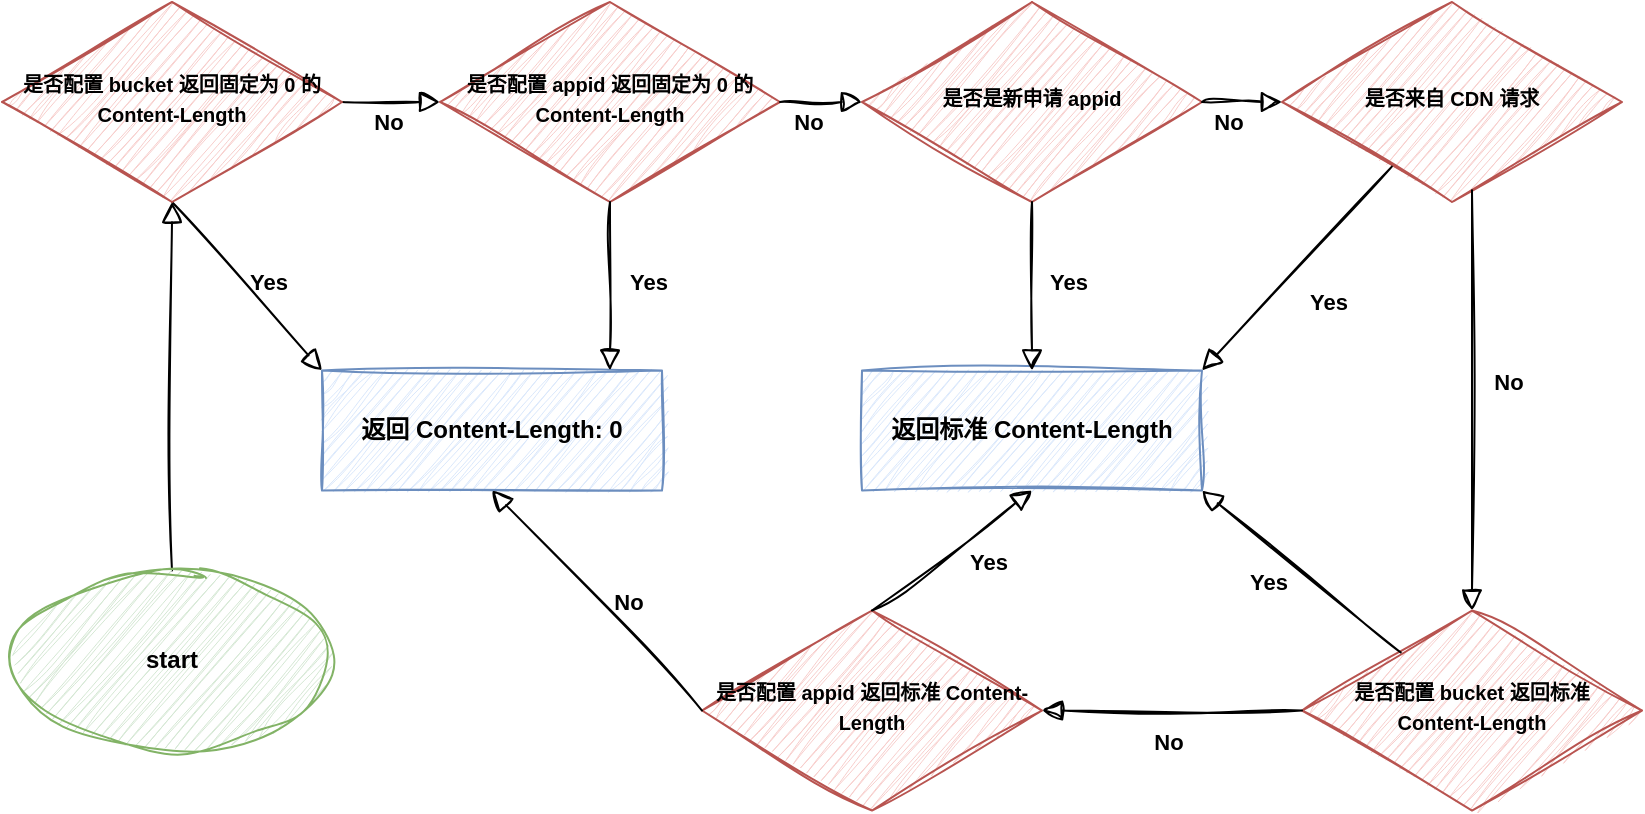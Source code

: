 <mxfile version="23.1.6" type="github">
  <diagram id="C5RBs43oDa-KdzZeNtuy" name="Page-1">
    <mxGraphModel dx="1647" dy="893" grid="1" gridSize="10" guides="1" tooltips="1" connect="1" arrows="1" fold="1" page="1" pageScale="1" pageWidth="827" pageHeight="1169" background="#FFFFFF" math="0" shadow="0">
      <root>
        <mxCell id="WIyWlLk6GJQsqaUBKTNV-0" />
        <mxCell id="WIyWlLk6GJQsqaUBKTNV-1" parent="WIyWlLk6GJQsqaUBKTNV-0" />
        <mxCell id="WIyWlLk6GJQsqaUBKTNV-2" value="" style="rounded=0;html=1;jettySize=auto;orthogonalLoop=1;fontSize=11;endArrow=block;endFill=0;endSize=8;strokeWidth=1;shadow=0;labelBackgroundColor=none;edgeStyle=orthogonalEdgeStyle;fontColor=default;noEdgeStyle=1;orthogonal=1;entryX=0.5;entryY=1;entryDx=0;entryDy=0;exitX=0.5;exitY=0;exitDx=0;exitDy=0;fontStyle=1;sketch=1;curveFitting=1;jiggle=2;" parent="WIyWlLk6GJQsqaUBKTNV-1" source="X-2t8R4CyY52dQEvmOuq-20" target="WIyWlLk6GJQsqaUBKTNV-6" edge="1">
          <mxGeometry relative="1" as="geometry">
            <mxPoint x="-3" y="4.26" as="sourcePoint" />
          </mxGeometry>
        </mxCell>
        <mxCell id="WIyWlLk6GJQsqaUBKTNV-4" value="Yes" style="rounded=0;html=1;jettySize=auto;orthogonalLoop=1;fontSize=11;endArrow=block;endFill=0;endSize=8;strokeWidth=1;shadow=0;labelBackgroundColor=none;edgeStyle=orthogonalEdgeStyle;fontColor=default;entryDx=0;entryDy=0;noEdgeStyle=1;orthogonal=1;exitX=0.5;exitY=1;exitDx=0;exitDy=0;fontStyle=1;sketch=1;curveFitting=1;jiggle=2;" parent="WIyWlLk6GJQsqaUBKTNV-1" source="WIyWlLk6GJQsqaUBKTNV-6" target="X-2t8R4CyY52dQEvmOuq-1" edge="1">
          <mxGeometry x="0.096" y="9" relative="1" as="geometry">
            <mxPoint as="offset" />
            <mxPoint x="-3" y="174.26" as="targetPoint" />
          </mxGeometry>
        </mxCell>
        <mxCell id="WIyWlLk6GJQsqaUBKTNV-5" value="No" style="edgeStyle=orthogonalEdgeStyle;rounded=0;html=1;jettySize=auto;orthogonalLoop=1;fontSize=11;endArrow=block;endFill=0;endSize=8;strokeWidth=1;shadow=0;labelBackgroundColor=none;fontColor=default;entryDx=0;entryDy=0;noEdgeStyle=1;orthogonal=1;fontStyle=1;sketch=1;curveFitting=1;jiggle=2;" parent="WIyWlLk6GJQsqaUBKTNV-1" source="WIyWlLk6GJQsqaUBKTNV-6" target="X-2t8R4CyY52dQEvmOuq-3" edge="1">
          <mxGeometry x="-0.061" y="-10" relative="1" as="geometry">
            <mxPoint as="offset" />
            <mxPoint x="97" y="94.26" as="targetPoint" />
          </mxGeometry>
        </mxCell>
        <mxCell id="WIyWlLk6GJQsqaUBKTNV-6" value="&lt;font style=&quot;font-size: 10px;&quot;&gt;是否配置 bucket 返回固定为 0 的 Content-Length&lt;/font&gt;" style="rhombus;whiteSpace=wrap;html=1;shadow=0;fontFamily=Helvetica;fontSize=12;align=center;strokeWidth=1;spacing=6;spacingTop=-4;labelBackgroundColor=none;rounded=0;fillColor=#f8cecc;strokeColor=#b85450;fontStyle=1;sketch=1;curveFitting=1;jiggle=2;" parent="WIyWlLk6GJQsqaUBKTNV-1" vertex="1">
          <mxGeometry x="7" y="10.0" width="170" height="100" as="geometry" />
        </mxCell>
        <mxCell id="X-2t8R4CyY52dQEvmOuq-1" value="返回 Content-Length: 0" style="rounded=0;whiteSpace=wrap;html=1;fontSize=12;glass=0;strokeWidth=1;shadow=0;labelBackgroundColor=none;fillColor=#dae8fc;strokeColor=#6c8ebf;fontStyle=1;sketch=1;curveFitting=1;jiggle=2;" parent="WIyWlLk6GJQsqaUBKTNV-1" vertex="1">
          <mxGeometry x="167" y="194.26" width="170" height="60" as="geometry" />
        </mxCell>
        <mxCell id="X-2t8R4CyY52dQEvmOuq-3" value="&lt;font style=&quot;font-size: 10px;&quot;&gt;是否配置 appid 返回固定为 0 的 Content-Length&lt;/font&gt;" style="rhombus;whiteSpace=wrap;html=1;shadow=0;fontFamily=Helvetica;fontSize=12;align=center;strokeWidth=1;spacing=6;spacingTop=-4;labelBackgroundColor=none;rounded=0;fillColor=#f8cecc;strokeColor=#b85450;fontStyle=1;sketch=1;curveFitting=1;jiggle=2;" parent="WIyWlLk6GJQsqaUBKTNV-1" vertex="1">
          <mxGeometry x="226" y="10.001" width="170" height="100" as="geometry" />
        </mxCell>
        <mxCell id="X-2t8R4CyY52dQEvmOuq-5" value="Yes" style="rounded=0;html=1;jettySize=auto;orthogonalLoop=1;fontSize=11;endArrow=block;endFill=0;endSize=8;strokeWidth=1;shadow=0;labelBackgroundColor=none;edgeStyle=orthogonalEdgeStyle;fontColor=default;entryDx=0;entryDy=0;exitDx=0;exitDy=0;noEdgeStyle=1;orthogonal=1;exitX=0.5;exitY=1;fontStyle=1;sketch=1;curveFitting=1;jiggle=2;" parent="WIyWlLk6GJQsqaUBKTNV-1" source="X-2t8R4CyY52dQEvmOuq-3" target="X-2t8R4CyY52dQEvmOuq-1" edge="1">
          <mxGeometry x="-0.051" y="19" relative="1" as="geometry">
            <mxPoint as="offset" />
            <mxPoint x="7" y="144.26" as="sourcePoint" />
            <mxPoint x="7" y="204.26" as="targetPoint" />
          </mxGeometry>
        </mxCell>
        <mxCell id="X-2t8R4CyY52dQEvmOuq-6" value="返回标准 Content-Length" style="rounded=0;whiteSpace=wrap;html=1;fontSize=12;glass=0;strokeWidth=1;shadow=0;labelBackgroundColor=none;fillColor=#dae8fc;strokeColor=#6c8ebf;fontStyle=1;sketch=1;curveFitting=1;jiggle=2;" parent="WIyWlLk6GJQsqaUBKTNV-1" vertex="1">
          <mxGeometry x="437" y="194.26" width="170" height="60" as="geometry" />
        </mxCell>
        <mxCell id="X-2t8R4CyY52dQEvmOuq-7" value="&lt;font style=&quot;font-size: 10px;&quot;&gt;是否是新申请 appid&lt;/font&gt;" style="rhombus;whiteSpace=wrap;html=1;shadow=0;fontFamily=Helvetica;fontSize=12;align=center;strokeWidth=1;spacing=6;spacingTop=-4;labelBackgroundColor=none;rounded=0;fillColor=#f8cecc;strokeColor=#b85450;fontStyle=1;sketch=1;curveFitting=1;jiggle=2;" parent="WIyWlLk6GJQsqaUBKTNV-1" vertex="1">
          <mxGeometry x="437" y="10.001" width="170" height="100" as="geometry" />
        </mxCell>
        <mxCell id="X-2t8R4CyY52dQEvmOuq-9" value="No" style="edgeStyle=orthogonalEdgeStyle;rounded=0;html=1;jettySize=auto;orthogonalLoop=1;fontSize=11;endArrow=block;endFill=0;endSize=8;strokeWidth=1;shadow=0;labelBackgroundColor=none;fontColor=default;entryDx=0;entryDy=0;exitDx=0;exitDy=0;noEdgeStyle=1;orthogonal=1;fontStyle=1;sketch=1;curveFitting=1;jiggle=2;" parent="WIyWlLk6GJQsqaUBKTNV-1" source="X-2t8R4CyY52dQEvmOuq-3" target="X-2t8R4CyY52dQEvmOuq-7" edge="1">
          <mxGeometry x="-0.317" y="-10" relative="1" as="geometry">
            <mxPoint as="offset" />
            <mxPoint x="57" y="104.26" as="sourcePoint" />
            <mxPoint x="127" y="104.26" as="targetPoint" />
          </mxGeometry>
        </mxCell>
        <mxCell id="X-2t8R4CyY52dQEvmOuq-10" value="Yes" style="rounded=0;html=1;jettySize=auto;orthogonalLoop=1;fontSize=11;endArrow=block;endFill=0;endSize=8;strokeWidth=1;shadow=0;labelBackgroundColor=none;edgeStyle=orthogonalEdgeStyle;fontColor=default;entryDx=0;entryDy=0;exitDx=0;exitDy=0;noEdgeStyle=1;orthogonal=1;exitX=0.5;exitY=1;entryX=0.5;entryY=0;fontStyle=1;sketch=1;curveFitting=1;jiggle=2;" parent="WIyWlLk6GJQsqaUBKTNV-1" source="X-2t8R4CyY52dQEvmOuq-7" target="X-2t8R4CyY52dQEvmOuq-6" edge="1">
          <mxGeometry x="-0.051" y="18" relative="1" as="geometry">
            <mxPoint as="offset" />
            <mxPoint x="177" y="144.26" as="sourcePoint" />
            <mxPoint x="7" y="204.26" as="targetPoint" />
          </mxGeometry>
        </mxCell>
        <mxCell id="X-2t8R4CyY52dQEvmOuq-11" value="No" style="edgeStyle=orthogonalEdgeStyle;rounded=0;html=1;jettySize=auto;orthogonalLoop=1;fontSize=11;endArrow=block;endFill=0;endSize=8;strokeWidth=1;shadow=0;labelBackgroundColor=none;fontColor=default;exitDx=0;exitDy=0;entryDx=0;entryDy=0;noEdgeStyle=1;orthogonal=1;fontStyle=1;sketch=1;curveFitting=1;jiggle=2;" parent="WIyWlLk6GJQsqaUBKTNV-1" source="X-2t8R4CyY52dQEvmOuq-7" target="X-2t8R4CyY52dQEvmOuq-12" edge="1">
          <mxGeometry x="-0.35" y="-10" relative="1" as="geometry">
            <mxPoint as="offset" />
            <mxPoint x="227" y="104.26" as="sourcePoint" />
            <mxPoint x="457" y="94.26" as="targetPoint" />
          </mxGeometry>
        </mxCell>
        <mxCell id="X-2t8R4CyY52dQEvmOuq-12" value="&lt;font style=&quot;font-size: 10px;&quot;&gt;是否来自 CDN 请求&lt;/font&gt;" style="rhombus;whiteSpace=wrap;html=1;shadow=0;fontFamily=Helvetica;fontSize=12;align=center;strokeWidth=1;spacing=6;spacingTop=-4;labelBackgroundColor=none;rounded=0;fillColor=#f8cecc;strokeColor=#b85450;fontStyle=1;sketch=1;curveFitting=1;jiggle=2;" parent="WIyWlLk6GJQsqaUBKTNV-1" vertex="1">
          <mxGeometry x="647" y="10.001" width="170" height="100" as="geometry" />
        </mxCell>
        <mxCell id="X-2t8R4CyY52dQEvmOuq-13" value="Yes" style="rounded=0;html=1;jettySize=auto;orthogonalLoop=1;fontSize=11;endArrow=block;endFill=0;endSize=8;strokeWidth=1;shadow=0;labelBackgroundColor=none;edgeStyle=orthogonalEdgeStyle;fontColor=default;entryDx=0;entryDy=0;exitDx=0;exitDy=0;noEdgeStyle=1;orthogonal=1;fontStyle=1;sketch=1;curveFitting=1;jiggle=2;" parent="WIyWlLk6GJQsqaUBKTNV-1" source="X-2t8R4CyY52dQEvmOuq-12" target="X-2t8R4CyY52dQEvmOuq-6" edge="1">
          <mxGeometry x="0.024" y="23" relative="1" as="geometry">
            <mxPoint as="offset" />
            <mxPoint x="347" y="144.26" as="sourcePoint" />
            <mxPoint x="247" y="204.26" as="targetPoint" />
          </mxGeometry>
        </mxCell>
        <mxCell id="X-2t8R4CyY52dQEvmOuq-14" value="No" style="edgeStyle=orthogonalEdgeStyle;rounded=0;html=1;jettySize=auto;orthogonalLoop=1;fontSize=11;endArrow=block;endFill=0;endSize=8;strokeWidth=1;shadow=0;labelBackgroundColor=none;fontColor=default;exitDx=0;exitDy=0;entryDx=0;entryDy=0;noEdgeStyle=1;orthogonal=1;entryX=0.5;entryY=0;fontStyle=1;sketch=1;curveFitting=1;jiggle=2;" parent="WIyWlLk6GJQsqaUBKTNV-1" source="X-2t8R4CyY52dQEvmOuq-12" target="X-2t8R4CyY52dQEvmOuq-15" edge="1">
          <mxGeometry x="-0.087" y="18" relative="1" as="geometry">
            <mxPoint as="offset" />
            <mxPoint x="397" y="104.26" as="sourcePoint" />
            <mxPoint x="627" y="144.26" as="targetPoint" />
          </mxGeometry>
        </mxCell>
        <mxCell id="X-2t8R4CyY52dQEvmOuq-15" value="&lt;font style=&quot;font-size: 10px;&quot;&gt;是否配置 bucket 返回标准 Content-Length&lt;br&gt;&lt;/font&gt;" style="rhombus;whiteSpace=wrap;html=1;shadow=0;fontFamily=Helvetica;fontSize=12;align=center;strokeWidth=1;spacing=6;spacingTop=-4;labelBackgroundColor=none;rounded=0;fillColor=#f8cecc;strokeColor=#b85450;fontStyle=1;sketch=1;curveFitting=1;jiggle=2;" parent="WIyWlLk6GJQsqaUBKTNV-1" vertex="1">
          <mxGeometry x="657" y="314.261" width="170" height="100" as="geometry" />
        </mxCell>
        <mxCell id="X-2t8R4CyY52dQEvmOuq-16" value="Yes" style="rounded=0;html=1;jettySize=auto;orthogonalLoop=1;fontSize=11;endArrow=block;endFill=0;endSize=8;strokeWidth=1;shadow=0;labelBackgroundColor=none;edgeStyle=orthogonalEdgeStyle;fontColor=default;entryDx=0;entryDy=0;noEdgeStyle=1;orthogonal=1;fontStyle=1;sketch=1;curveFitting=1;jiggle=2;" parent="WIyWlLk6GJQsqaUBKTNV-1" source="X-2t8R4CyY52dQEvmOuq-15" target="X-2t8R4CyY52dQEvmOuq-6" edge="1">
          <mxGeometry x="0.15" y="15" relative="1" as="geometry">
            <mxPoint as="offset" />
            <mxPoint x="517" y="144.26" as="sourcePoint" />
            <mxPoint x="297" y="264.26" as="targetPoint" />
          </mxGeometry>
        </mxCell>
        <mxCell id="X-2t8R4CyY52dQEvmOuq-17" value="&lt;font style=&quot;font-size: 10px;&quot;&gt;是否配置 appid 返回标准 Content-Length&lt;br&gt;&lt;/font&gt;" style="rhombus;whiteSpace=wrap;html=1;shadow=0;fontFamily=Helvetica;fontSize=12;align=center;strokeWidth=1;spacing=6;spacingTop=-4;labelBackgroundColor=none;rounded=0;fillColor=#f8cecc;strokeColor=#b85450;fontStyle=1;sketch=1;curveFitting=1;jiggle=2;" parent="WIyWlLk6GJQsqaUBKTNV-1" vertex="1">
          <mxGeometry x="357" y="314.261" width="170" height="100" as="geometry" />
        </mxCell>
        <mxCell id="X-2t8R4CyY52dQEvmOuq-18" value="No" style="rounded=0;html=1;jettySize=auto;orthogonalLoop=1;fontSize=11;endArrow=block;endFill=0;endSize=8;strokeWidth=1;shadow=0;labelBackgroundColor=none;edgeStyle=orthogonalEdgeStyle;fontColor=default;exitDx=0;exitDy=0;entryDx=0;entryDy=0;noEdgeStyle=1;orthogonal=1;entryX=1;entryY=0.5;fontStyle=1;sketch=1;curveFitting=1;jiggle=2;" parent="WIyWlLk6GJQsqaUBKTNV-1" source="X-2t8R4CyY52dQEvmOuq-15" target="X-2t8R4CyY52dQEvmOuq-17" edge="1">
          <mxGeometry x="0.031" y="16" relative="1" as="geometry">
            <mxPoint as="offset" />
            <mxPoint x="587" y="234.26" as="sourcePoint" />
            <mxPoint x="327" y="224.26" as="targetPoint" />
          </mxGeometry>
        </mxCell>
        <mxCell id="X-2t8R4CyY52dQEvmOuq-19" value="Yes" style="rounded=0;html=1;jettySize=auto;orthogonalLoop=1;fontSize=11;endArrow=block;endFill=0;endSize=8;strokeWidth=1;shadow=0;labelBackgroundColor=none;edgeStyle=orthogonalEdgeStyle;fontColor=default;entryX=0.5;entryY=1;entryDx=0;entryDy=0;noEdgeStyle=1;orthogonal=1;exitX=0.5;exitY=0;exitDx=0;exitDy=0;fontStyle=1;sketch=1;curveFitting=1;jiggle=2;" parent="WIyWlLk6GJQsqaUBKTNV-1" source="X-2t8R4CyY52dQEvmOuq-17" target="X-2t8R4CyY52dQEvmOuq-6" edge="1">
          <mxGeometry x="0.219" y="-15" relative="1" as="geometry">
            <mxPoint as="offset" />
            <mxPoint x="587" y="234.26" as="sourcePoint" />
            <mxPoint x="327" y="224.26" as="targetPoint" />
          </mxGeometry>
        </mxCell>
        <mxCell id="X-2t8R4CyY52dQEvmOuq-20" value="start" style="ellipse;whiteSpace=wrap;html=1;hachureGap=4;fontFamily=Helvetica;fontSize=12;rounded=0;labelBackgroundColor=none;fillColor=#d5e8d4;strokeColor=#82b366;fontStyle=1;strokeWidth=1;shadow=0;sketch=1;curveFitting=1;jiggle=2;" parent="WIyWlLk6GJQsqaUBKTNV-1" vertex="1">
          <mxGeometry x="12" y="294.26" width="160" height="90" as="geometry" />
        </mxCell>
        <mxCell id="X-2t8R4CyY52dQEvmOuq-21" value="No" style="rounded=0;html=1;jettySize=auto;orthogonalLoop=1;fontSize=11;endArrow=block;endFill=0;endSize=8;strokeWidth=1;shadow=0;labelBackgroundColor=none;edgeStyle=orthogonalEdgeStyle;fontColor=default;exitX=0;exitY=0.5;exitDx=0;exitDy=0;entryX=0.5;entryY=1;entryDx=0;entryDy=0;noEdgeStyle=1;orthogonal=1;fontStyle=1;sketch=1;curveFitting=1;jiggle=2;" parent="WIyWlLk6GJQsqaUBKTNV-1" source="X-2t8R4CyY52dQEvmOuq-17" target="X-2t8R4CyY52dQEvmOuq-1" edge="1">
          <mxGeometry x="-0.148" y="-11" relative="1" as="geometry">
            <mxPoint as="offset" />
            <mxPoint x="637" y="274.26" as="sourcePoint" />
            <mxPoint x="527" y="344.26" as="targetPoint" />
          </mxGeometry>
        </mxCell>
      </root>
    </mxGraphModel>
  </diagram>
</mxfile>

